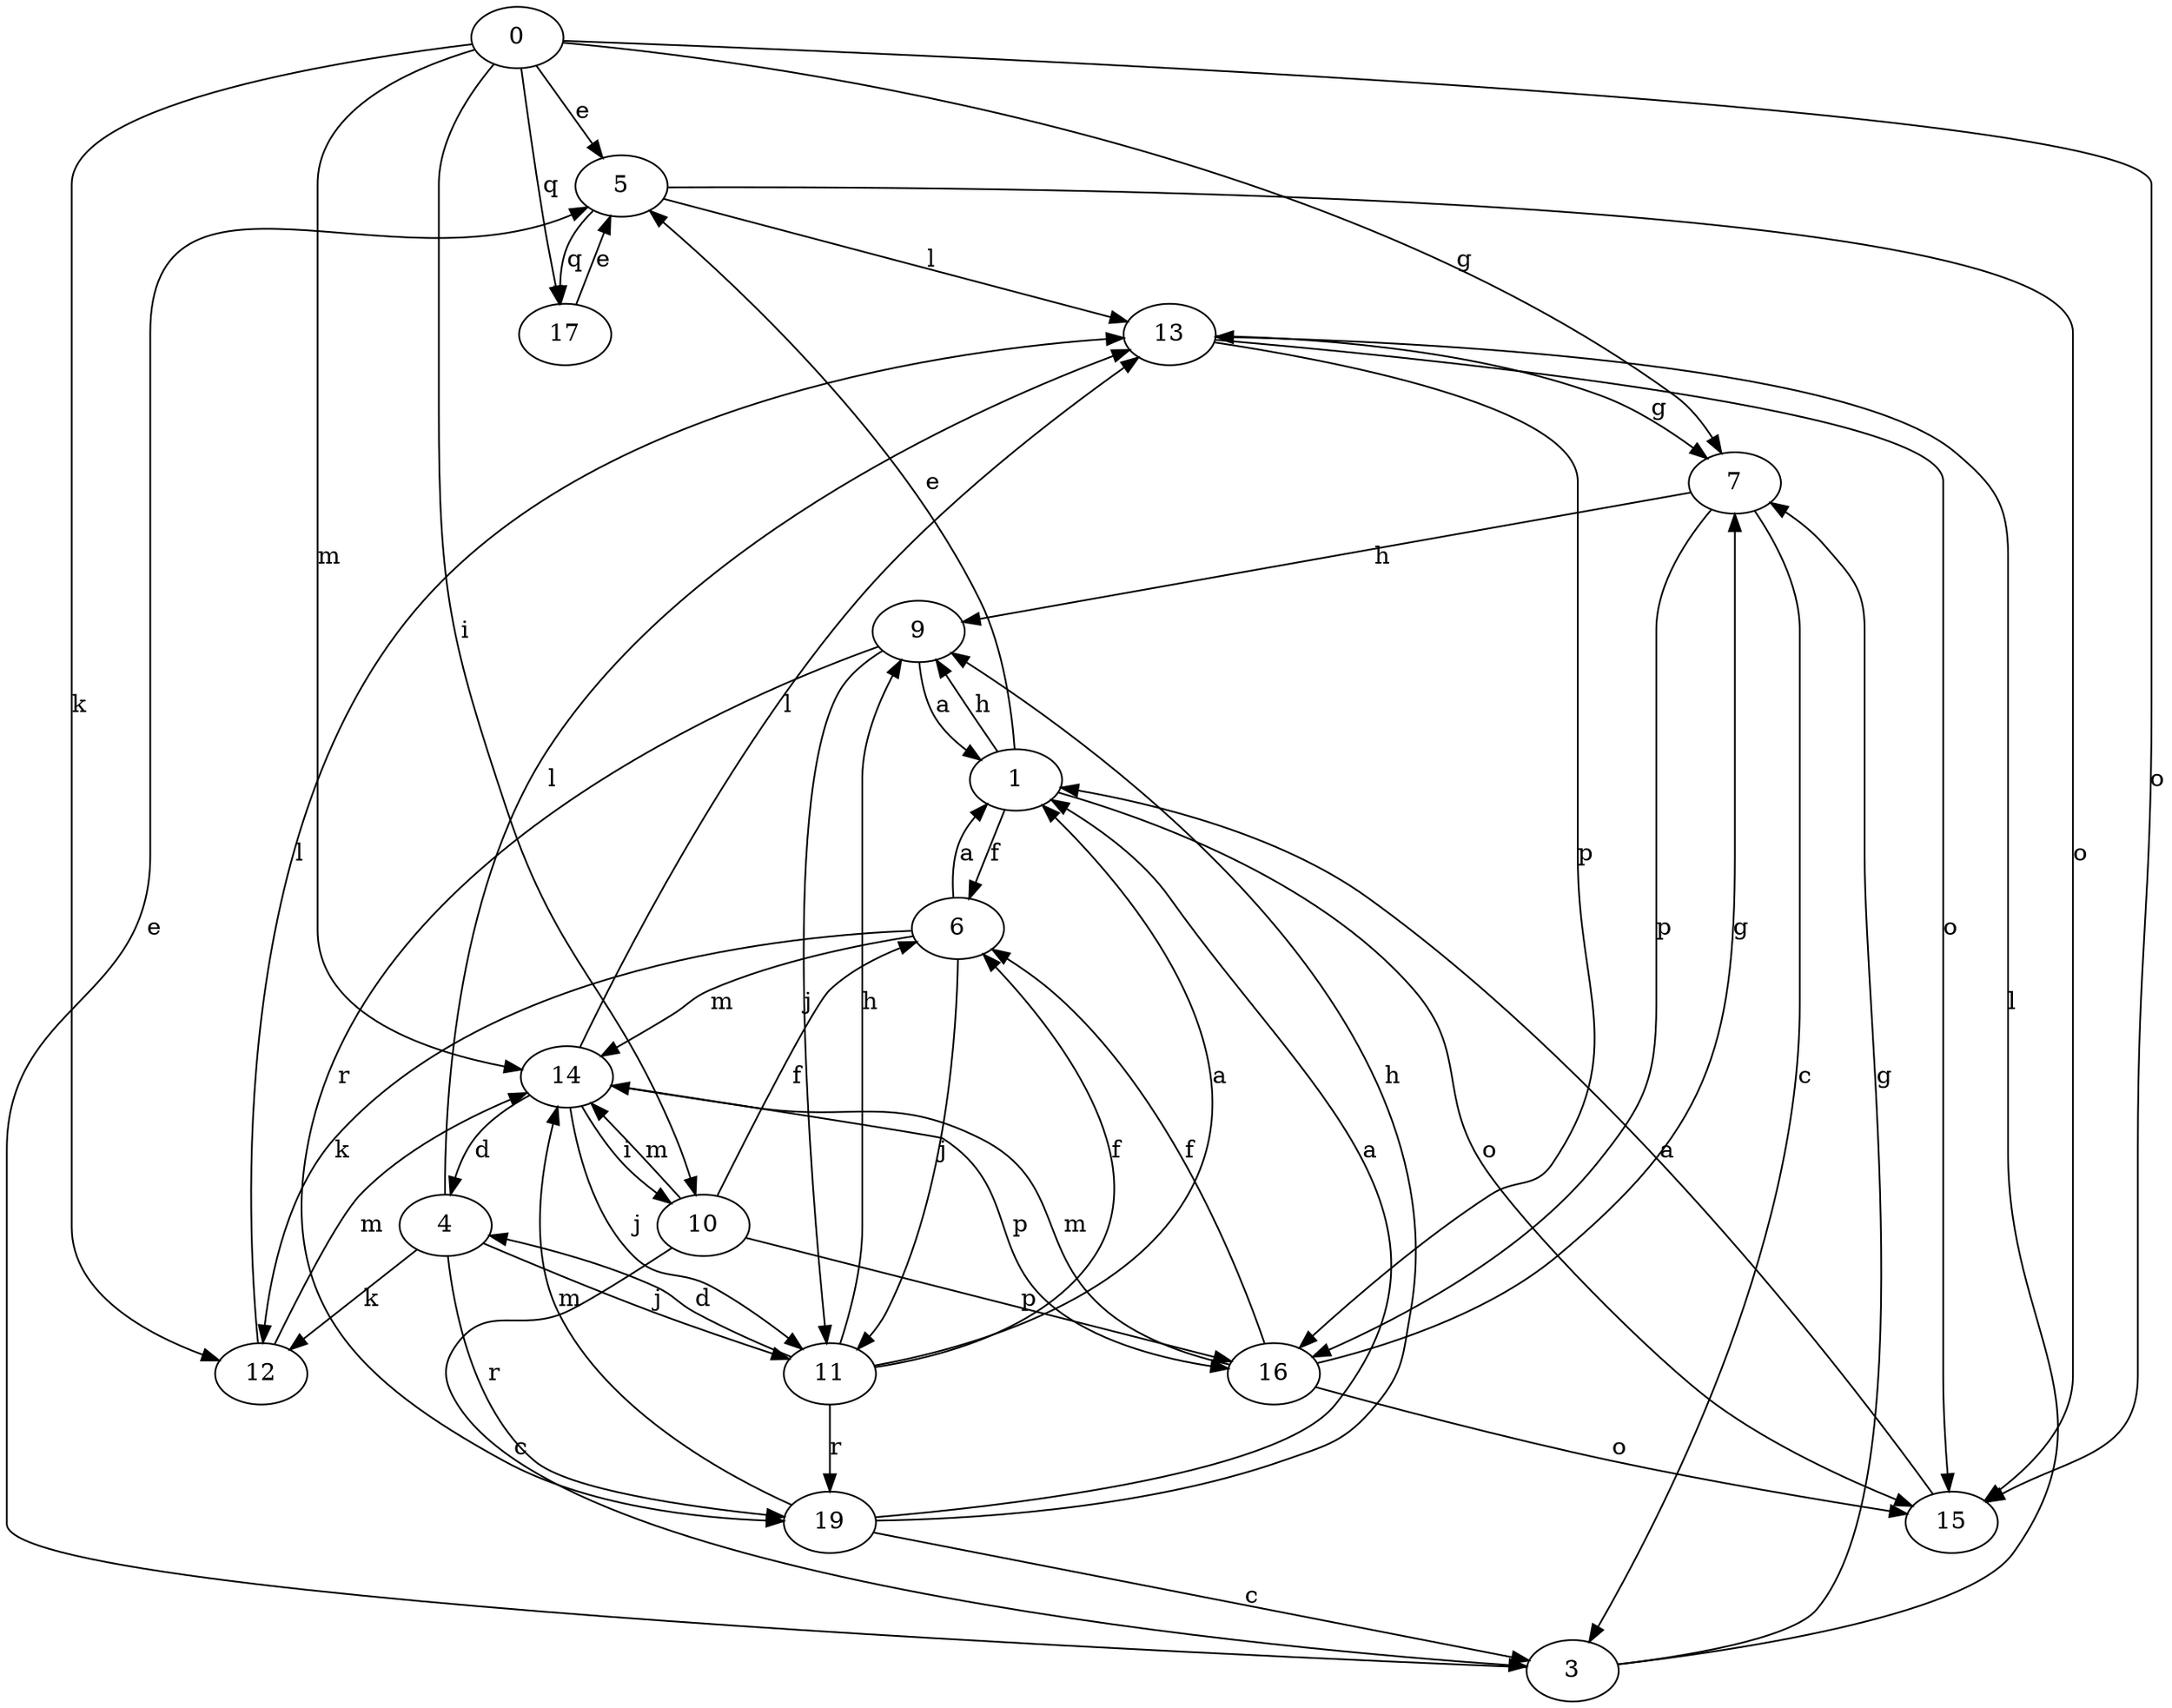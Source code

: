 strict digraph  {
0;
1;
3;
4;
5;
6;
7;
9;
10;
11;
12;
13;
14;
15;
16;
17;
19;
0 -> 5  [label=e];
0 -> 7  [label=g];
0 -> 10  [label=i];
0 -> 12  [label=k];
0 -> 14  [label=m];
0 -> 15  [label=o];
0 -> 17  [label=q];
1 -> 5  [label=e];
1 -> 6  [label=f];
1 -> 9  [label=h];
1 -> 15  [label=o];
3 -> 5  [label=e];
3 -> 7  [label=g];
3 -> 13  [label=l];
4 -> 11  [label=j];
4 -> 12  [label=k];
4 -> 13  [label=l];
4 -> 19  [label=r];
5 -> 13  [label=l];
5 -> 15  [label=o];
5 -> 17  [label=q];
6 -> 1  [label=a];
6 -> 11  [label=j];
6 -> 12  [label=k];
6 -> 14  [label=m];
7 -> 3  [label=c];
7 -> 9  [label=h];
7 -> 16  [label=p];
9 -> 1  [label=a];
9 -> 11  [label=j];
9 -> 19  [label=r];
10 -> 3  [label=c];
10 -> 6  [label=f];
10 -> 14  [label=m];
10 -> 16  [label=p];
11 -> 1  [label=a];
11 -> 4  [label=d];
11 -> 6  [label=f];
11 -> 9  [label=h];
11 -> 19  [label=r];
12 -> 13  [label=l];
12 -> 14  [label=m];
13 -> 7  [label=g];
13 -> 15  [label=o];
13 -> 16  [label=p];
14 -> 4  [label=d];
14 -> 10  [label=i];
14 -> 11  [label=j];
14 -> 13  [label=l];
14 -> 16  [label=p];
15 -> 1  [label=a];
16 -> 6  [label=f];
16 -> 7  [label=g];
16 -> 14  [label=m];
16 -> 15  [label=o];
17 -> 5  [label=e];
19 -> 1  [label=a];
19 -> 3  [label=c];
19 -> 9  [label=h];
19 -> 14  [label=m];
}
